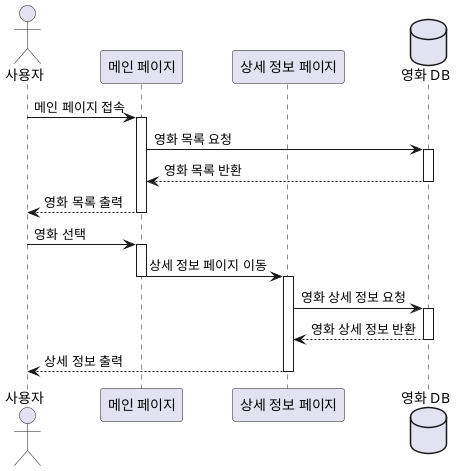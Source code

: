 @startuml

actor "사용자" as user
participant "메인 페이지" as mainPage
participant "상세 정보 페이지" as detailPage
database "영화 DB" as db

user -> mainPage : 메인 페이지 접속
activate mainPage
mainPage -> db : 영화 목록 요청
activate db
db --> mainPage : 영화 목록 반환
deactivate db
mainPage --> user : 영화 목록 출력
deactivate mainPage

user -> mainPage : 영화 선택
activate mainPage
mainPage -> detailPage : 상세 정보 페이지 이동
deactivate mainPage
activate detailPage

detailPage -> db : 영화 상세 정보 요청
activate db
db --> detailPage : 영화 상세 정보 반환
deactivate db
detailPage --> user : 상세 정보 출력
deactivate detailPage

@enduml
